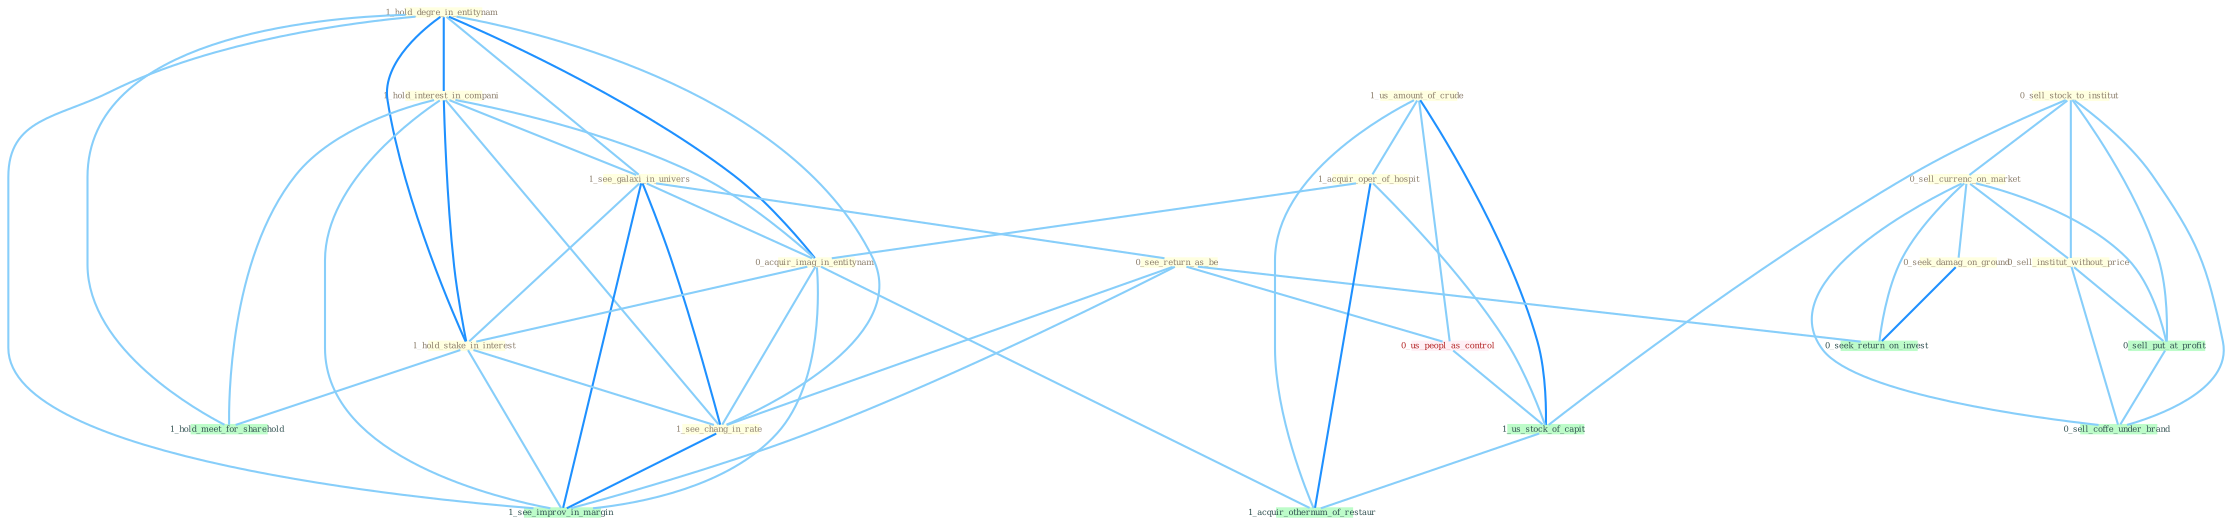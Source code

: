 Graph G{ 
    node
    [shape=polygon,style=filled,width=.5,height=.06,color="#BDFCC9",fixedsize=true,fontsize=4,
    fontcolor="#2f4f4f"];
    {node
    [color="#ffffe0", fontcolor="#8b7d6b"] "1_us_amount_of_crude " "0_sell_stock_to_institut " "1_hold_degre_in_entitynam " "1_hold_interest_in_compani " "1_see_galaxi_in_univers " "0_see_return_as_be " "1_acquir_oper_of_hospit " "0_acquir_imag_in_entitynam " "0_sell_currenc_on_market " "1_hold_stake_in_interest " "0_seek_damag_on_ground " "0_sell_institut_without_price " "1_see_chang_in_rate "}
{node [color="#fff0f5", fontcolor="#b22222"] "0_us_peopl_as_control "}
edge [color="#B0E2FF"];

	"1_us_amount_of_crude " -- "1_acquir_oper_of_hospit " [w="1", color="#87cefa" ];
	"1_us_amount_of_crude " -- "0_us_peopl_as_control " [w="1", color="#87cefa" ];
	"1_us_amount_of_crude " -- "1_us_stock_of_capit " [w="2", color="#1e90ff" , len=0.8];
	"1_us_amount_of_crude " -- "1_acquir_othernum_of_restaur " [w="1", color="#87cefa" ];
	"0_sell_stock_to_institut " -- "0_sell_currenc_on_market " [w="1", color="#87cefa" ];
	"0_sell_stock_to_institut " -- "0_sell_institut_without_price " [w="1", color="#87cefa" ];
	"0_sell_stock_to_institut " -- "0_sell_put_at_profit " [w="1", color="#87cefa" ];
	"0_sell_stock_to_institut " -- "1_us_stock_of_capit " [w="1", color="#87cefa" ];
	"0_sell_stock_to_institut " -- "0_sell_coffe_under_brand " [w="1", color="#87cefa" ];
	"1_hold_degre_in_entitynam " -- "1_hold_interest_in_compani " [w="2", color="#1e90ff" , len=0.8];
	"1_hold_degre_in_entitynam " -- "1_see_galaxi_in_univers " [w="1", color="#87cefa" ];
	"1_hold_degre_in_entitynam " -- "0_acquir_imag_in_entitynam " [w="2", color="#1e90ff" , len=0.8];
	"1_hold_degre_in_entitynam " -- "1_hold_stake_in_interest " [w="2", color="#1e90ff" , len=0.8];
	"1_hold_degre_in_entitynam " -- "1_see_chang_in_rate " [w="1", color="#87cefa" ];
	"1_hold_degre_in_entitynam " -- "1_see_improv_in_margin " [w="1", color="#87cefa" ];
	"1_hold_degre_in_entitynam " -- "1_hold_meet_for_sharehold " [w="1", color="#87cefa" ];
	"1_hold_interest_in_compani " -- "1_see_galaxi_in_univers " [w="1", color="#87cefa" ];
	"1_hold_interest_in_compani " -- "0_acquir_imag_in_entitynam " [w="1", color="#87cefa" ];
	"1_hold_interest_in_compani " -- "1_hold_stake_in_interest " [w="2", color="#1e90ff" , len=0.8];
	"1_hold_interest_in_compani " -- "1_see_chang_in_rate " [w="1", color="#87cefa" ];
	"1_hold_interest_in_compani " -- "1_see_improv_in_margin " [w="1", color="#87cefa" ];
	"1_hold_interest_in_compani " -- "1_hold_meet_for_sharehold " [w="1", color="#87cefa" ];
	"1_see_galaxi_in_univers " -- "0_see_return_as_be " [w="1", color="#87cefa" ];
	"1_see_galaxi_in_univers " -- "0_acquir_imag_in_entitynam " [w="1", color="#87cefa" ];
	"1_see_galaxi_in_univers " -- "1_hold_stake_in_interest " [w="1", color="#87cefa" ];
	"1_see_galaxi_in_univers " -- "1_see_chang_in_rate " [w="2", color="#1e90ff" , len=0.8];
	"1_see_galaxi_in_univers " -- "1_see_improv_in_margin " [w="2", color="#1e90ff" , len=0.8];
	"0_see_return_as_be " -- "1_see_chang_in_rate " [w="1", color="#87cefa" ];
	"0_see_return_as_be " -- "0_us_peopl_as_control " [w="1", color="#87cefa" ];
	"0_see_return_as_be " -- "0_seek_return_on_invest " [w="1", color="#87cefa" ];
	"0_see_return_as_be " -- "1_see_improv_in_margin " [w="1", color="#87cefa" ];
	"1_acquir_oper_of_hospit " -- "0_acquir_imag_in_entitynam " [w="1", color="#87cefa" ];
	"1_acquir_oper_of_hospit " -- "1_us_stock_of_capit " [w="1", color="#87cefa" ];
	"1_acquir_oper_of_hospit " -- "1_acquir_othernum_of_restaur " [w="2", color="#1e90ff" , len=0.8];
	"0_acquir_imag_in_entitynam " -- "1_hold_stake_in_interest " [w="1", color="#87cefa" ];
	"0_acquir_imag_in_entitynam " -- "1_see_chang_in_rate " [w="1", color="#87cefa" ];
	"0_acquir_imag_in_entitynam " -- "1_see_improv_in_margin " [w="1", color="#87cefa" ];
	"0_acquir_imag_in_entitynam " -- "1_acquir_othernum_of_restaur " [w="1", color="#87cefa" ];
	"0_sell_currenc_on_market " -- "0_seek_damag_on_ground " [w="1", color="#87cefa" ];
	"0_sell_currenc_on_market " -- "0_sell_institut_without_price " [w="1", color="#87cefa" ];
	"0_sell_currenc_on_market " -- "0_sell_put_at_profit " [w="1", color="#87cefa" ];
	"0_sell_currenc_on_market " -- "0_seek_return_on_invest " [w="1", color="#87cefa" ];
	"0_sell_currenc_on_market " -- "0_sell_coffe_under_brand " [w="1", color="#87cefa" ];
	"1_hold_stake_in_interest " -- "1_see_chang_in_rate " [w="1", color="#87cefa" ];
	"1_hold_stake_in_interest " -- "1_see_improv_in_margin " [w="1", color="#87cefa" ];
	"1_hold_stake_in_interest " -- "1_hold_meet_for_sharehold " [w="1", color="#87cefa" ];
	"0_seek_damag_on_ground " -- "0_seek_return_on_invest " [w="2", color="#1e90ff" , len=0.8];
	"0_sell_institut_without_price " -- "0_sell_put_at_profit " [w="1", color="#87cefa" ];
	"0_sell_institut_without_price " -- "0_sell_coffe_under_brand " [w="1", color="#87cefa" ];
	"1_see_chang_in_rate " -- "1_see_improv_in_margin " [w="2", color="#1e90ff" , len=0.8];
	"0_us_peopl_as_control " -- "1_us_stock_of_capit " [w="1", color="#87cefa" ];
	"0_sell_put_at_profit " -- "0_sell_coffe_under_brand " [w="1", color="#87cefa" ];
	"1_us_stock_of_capit " -- "1_acquir_othernum_of_restaur " [w="1", color="#87cefa" ];
}